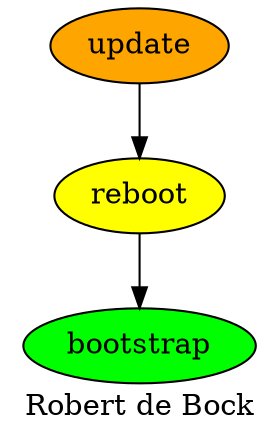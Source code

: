 digraph PhiloDilemma {
  label = "Robert de Bock" ;
  overlap=false
  {
    bootstrap [fillcolor=green style=filled]
    reboot [fillcolor=yellow style=filled]
    update [fillcolor=orange style=filled]
  }
  update -> reboot
  reboot -> bootstrap
}
